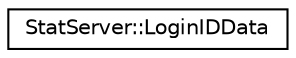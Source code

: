 digraph "Graphical Class Hierarchy"
{
  edge [fontname="Helvetica",fontsize="10",labelfontname="Helvetica",labelfontsize="10"];
  node [fontname="Helvetica",fontsize="10",shape=record];
  rankdir="LR";
  Node1 [label="StatServer::LoginIDData",height=0.2,width=0.4,color="black", fillcolor="white", style="filled",URL="$structRNReplicaNet_1_1RNLobby_1_1StatServer_1_1LoginIDData.html"];
}
